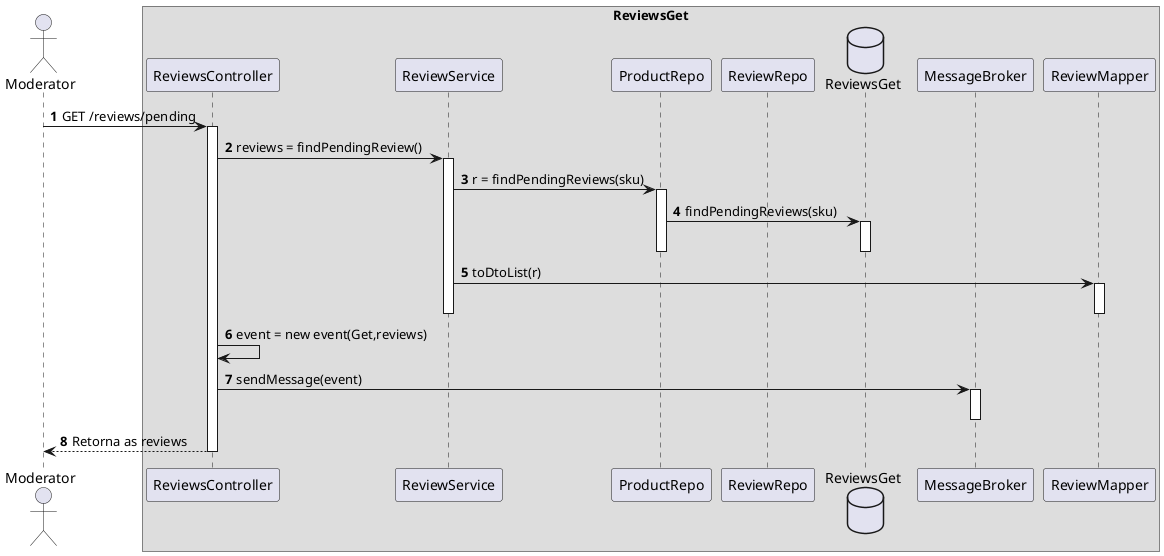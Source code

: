 @startuml
'https://plantuml.com/sequence-diagram

autonumber
actor Moderator as USER
box "ReviewsGet"
participant "ReviewsController" as CTRL
participant "ReviewService" as SERV
participant "ProductRepo" as REPO
participant "ReviewRepo" as REPO2
database "ReviewsGet" as DB
participant "MessageBroker" as MSG

USER -> CTRL : GET /reviews/pending
activate CTRL
    CTRL-> SERV : reviews = findPendingReview()
    activate SERV
        SERV -> REPO: r = findPendingReviews(sku)
                activate REPO
                    REPO -> DB : findPendingReviews(sku)
                    activate DB
                    deactivate DB
                deactivate REPO
        SERV -> "ReviewMapper" : toDtoList(r)
            activate "ReviewMapper"
            deactivate "ReviewMapper"
    deactivate SERV
CTRL -> CTRL : event = new event(Get,reviews)
CTRL -> MSG : sendMessage(event)
    activate MSG
    deactivate MSG
CTRL --> USER : Retorna as reviews
deactivate CTRL
@enduml